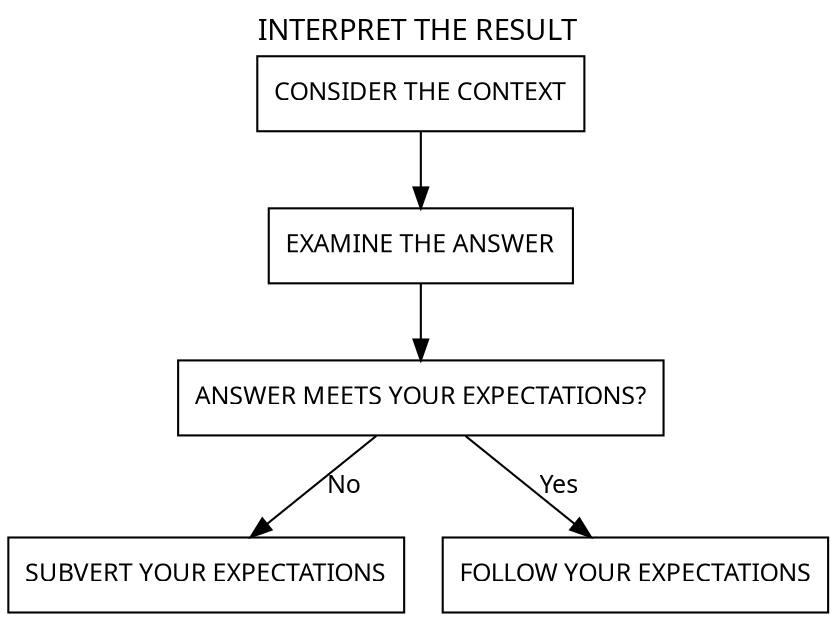 digraph scene_breakdown {
    label = "INTERPRET THE RESULT";
    labelloc="t";
    fontname="Permanent Marker";
    node [shape="rect", style = "", 
    fontname="Permanent Marker", fontsize=12];
    edge [shape="rect", fontname="Permanent Marker", fontsize=12];

    cs31 [label = "ANSWER MEETS YOUR EXPECTATIONS?"];
    cs32 [label = "CONSIDER THE CONTEXT"];
    cs33 [label = "EXAMINE THE ANSWER"];
    cs34 [label = "SUBVERT YOUR EXPECTATIONS"];
    cs35 [label = "FOLLOW YOUR EXPECTATIONS"];

    cs32 -> cs33 -> cs31;
    cs31 -> cs35 [label = "Yes"];
    cs31 -> cs34 [label = "No"];
}
